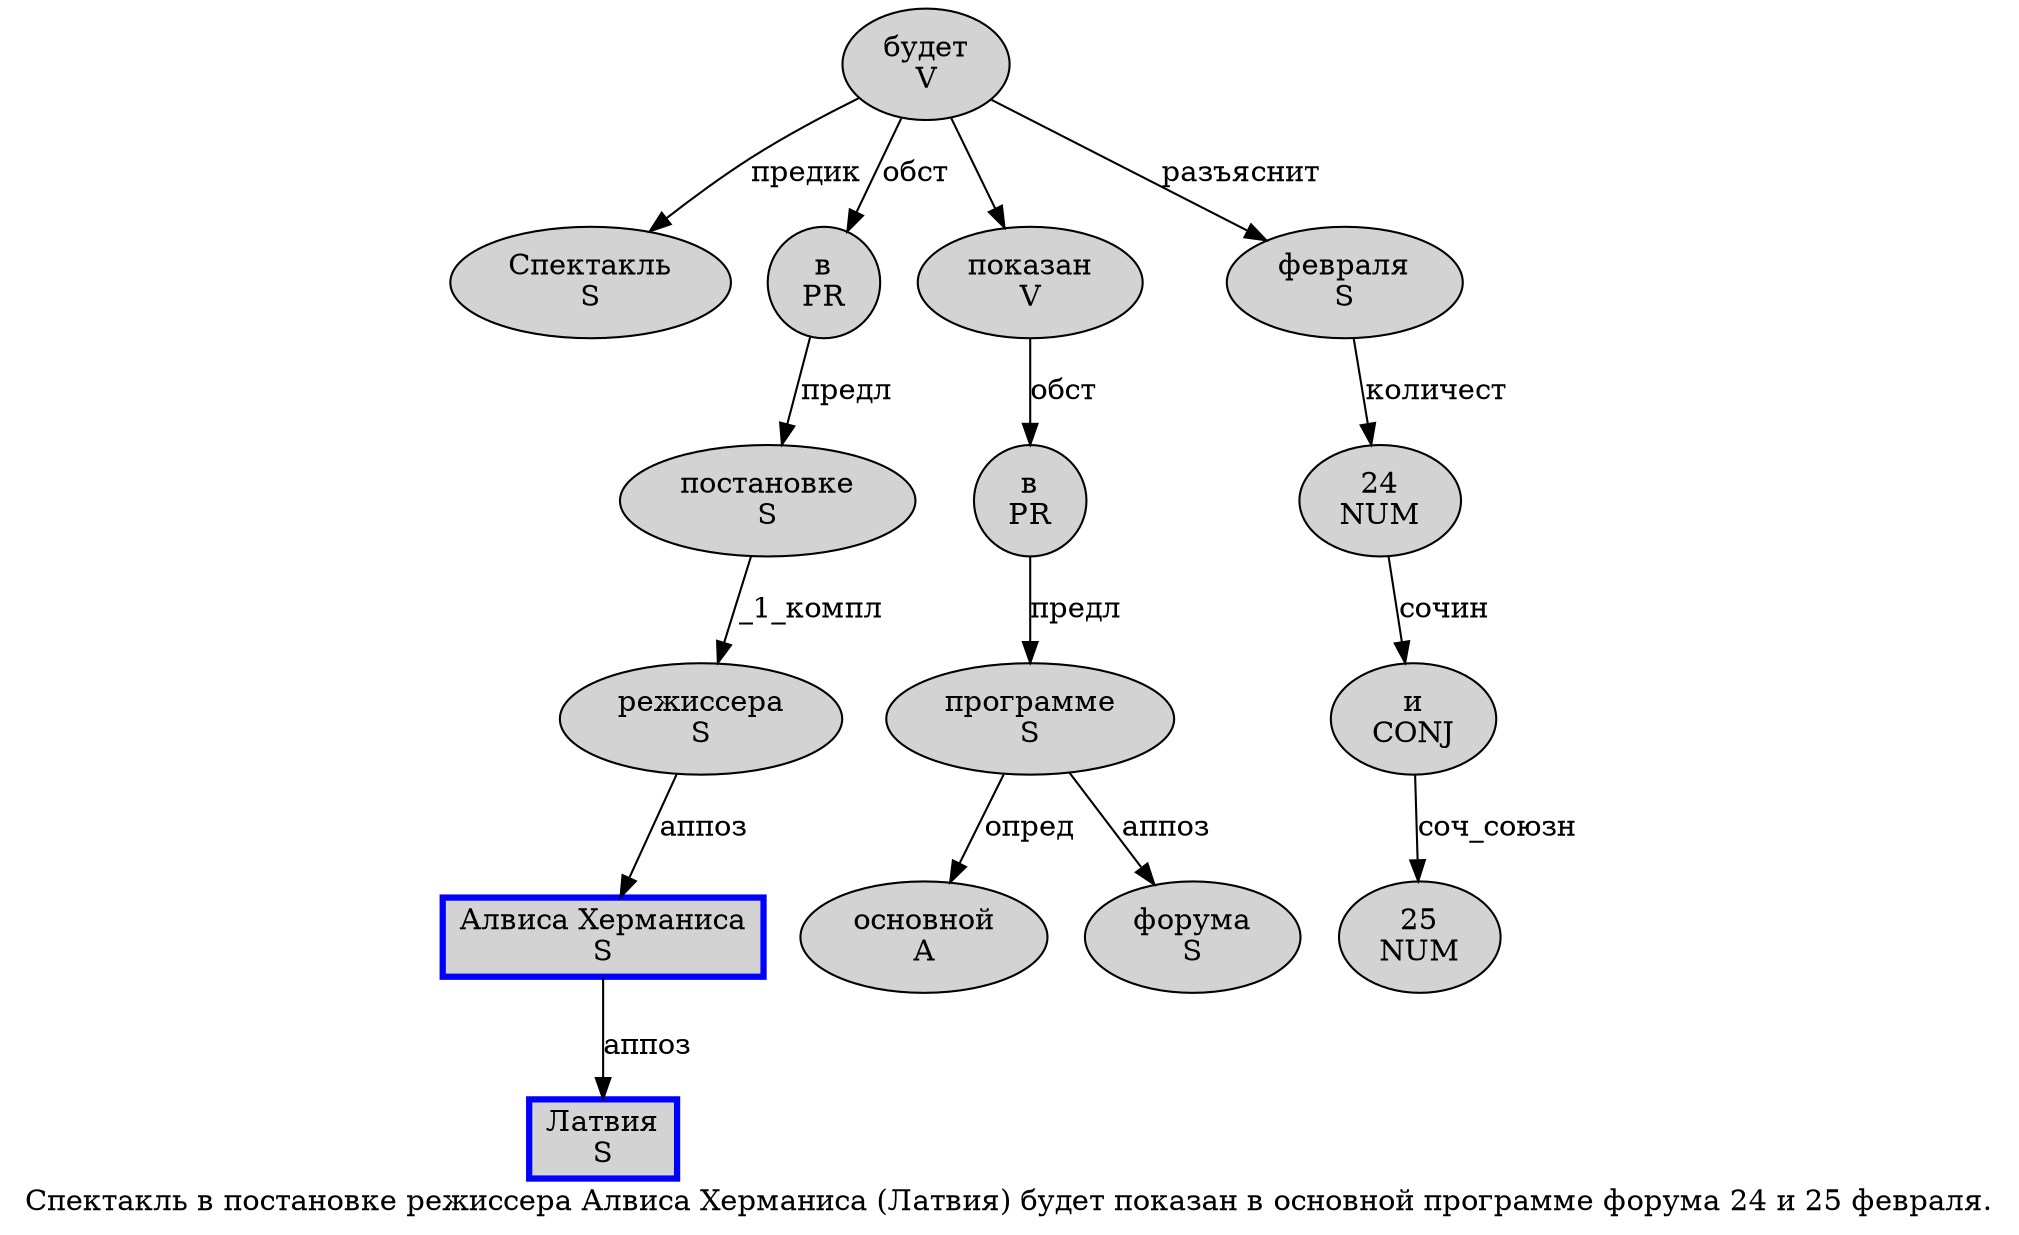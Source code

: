digraph SENTENCE_971 {
	graph [label="Спектакль в постановке режиссера Алвиса Херманиса (Латвия) будет показан в основной программе форума 24 и 25 февраля."]
	node [style=filled]
		0 [label="Спектакль
S" color="" fillcolor=lightgray penwidth=1 shape=ellipse]
		1 [label="в
PR" color="" fillcolor=lightgray penwidth=1 shape=ellipse]
		2 [label="постановке
S" color="" fillcolor=lightgray penwidth=1 shape=ellipse]
		3 [label="режиссера
S" color="" fillcolor=lightgray penwidth=1 shape=ellipse]
		4 [label="Алвиса Херманиса
S" color=blue fillcolor=lightgray penwidth=3 shape=box]
		6 [label="Латвия
S" color=blue fillcolor=lightgray penwidth=3 shape=box]
		8 [label="будет
V" color="" fillcolor=lightgray penwidth=1 shape=ellipse]
		9 [label="показан
V" color="" fillcolor=lightgray penwidth=1 shape=ellipse]
		10 [label="в
PR" color="" fillcolor=lightgray penwidth=1 shape=ellipse]
		11 [label="основной
A" color="" fillcolor=lightgray penwidth=1 shape=ellipse]
		12 [label="программе
S" color="" fillcolor=lightgray penwidth=1 shape=ellipse]
		13 [label="форума
S" color="" fillcolor=lightgray penwidth=1 shape=ellipse]
		14 [label="24
NUM" color="" fillcolor=lightgray penwidth=1 shape=ellipse]
		15 [label="и
CONJ" color="" fillcolor=lightgray penwidth=1 shape=ellipse]
		16 [label="25
NUM" color="" fillcolor=lightgray penwidth=1 shape=ellipse]
		17 [label="февраля
S" color="" fillcolor=lightgray penwidth=1 shape=ellipse]
			12 -> 11 [label="опред"]
			12 -> 13 [label="аппоз"]
			14 -> 15 [label="сочин"]
			9 -> 10 [label="обст"]
			10 -> 12 [label="предл"]
			1 -> 2 [label="предл"]
			2 -> 3 [label="_1_компл"]
			15 -> 16 [label="соч_союзн"]
			4 -> 6 [label="аппоз"]
			8 -> 0 [label="предик"]
			8 -> 1 [label="обст"]
			8 -> 9
			8 -> 17 [label="разъяснит"]
			17 -> 14 [label="количест"]
			3 -> 4 [label="аппоз"]
}